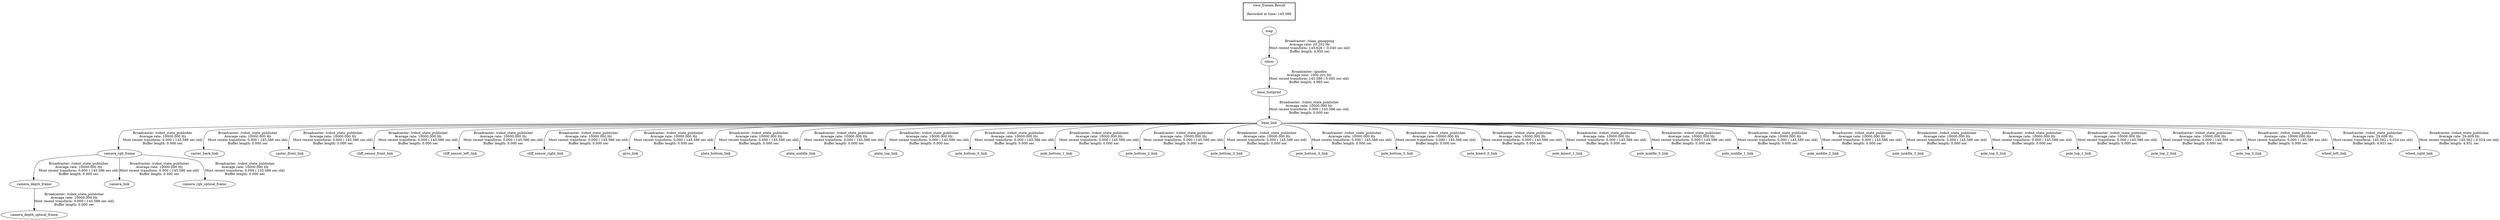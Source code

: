digraph G {
"base_footprint" -> "base_link"[label="Broadcaster: /robot_state_publisher\nAverage rate: 10000.000 Hz\nMost recent transform: 0.000 ( 145.586 sec old)\nBuffer length: 0.000 sec\n"];
"odom" -> "base_footprint"[label="Broadcaster: /gazebo\nAverage rate: 1000.201 Hz\nMost recent transform: 145.586 ( 0.000 sec old)\nBuffer length: 4.985 sec\n"];
"camera_rgb_frame" -> "camera_depth_frame"[label="Broadcaster: /robot_state_publisher\nAverage rate: 10000.000 Hz\nMost recent transform: 0.000 ( 145.586 sec old)\nBuffer length: 0.000 sec\n"];
"base_link" -> "camera_rgb_frame"[label="Broadcaster: /robot_state_publisher\nAverage rate: 10000.000 Hz\nMost recent transform: 0.000 ( 145.586 sec old)\nBuffer length: 0.000 sec\n"];
"camera_depth_frame" -> "camera_depth_optical_frame"[label="Broadcaster: /robot_state_publisher\nAverage rate: 10000.000 Hz\nMost recent transform: 0.000 ( 145.586 sec old)\nBuffer length: 0.000 sec\n"];
"camera_rgb_frame" -> "camera_link"[label="Broadcaster: /robot_state_publisher\nAverage rate: 10000.000 Hz\nMost recent transform: 0.000 ( 145.586 sec old)\nBuffer length: 0.000 sec\n"];
"camera_rgb_frame" -> "camera_rgb_optical_frame"[label="Broadcaster: /robot_state_publisher\nAverage rate: 10000.000 Hz\nMost recent transform: 0.000 ( 145.586 sec old)\nBuffer length: 0.000 sec\n"];
"base_link" -> "caster_back_link"[label="Broadcaster: /robot_state_publisher\nAverage rate: 10000.000 Hz\nMost recent transform: 0.000 ( 145.586 sec old)\nBuffer length: 0.000 sec\n"];
"base_link" -> "caster_front_link"[label="Broadcaster: /robot_state_publisher\nAverage rate: 10000.000 Hz\nMost recent transform: 0.000 ( 145.586 sec old)\nBuffer length: 0.000 sec\n"];
"base_link" -> "cliff_sensor_front_link"[label="Broadcaster: /robot_state_publisher\nAverage rate: 10000.000 Hz\nMost recent transform: 0.000 ( 145.586 sec old)\nBuffer length: 0.000 sec\n"];
"base_link" -> "cliff_sensor_left_link"[label="Broadcaster: /robot_state_publisher\nAverage rate: 10000.000 Hz\nMost recent transform: 0.000 ( 145.586 sec old)\nBuffer length: 0.000 sec\n"];
"base_link" -> "cliff_sensor_right_link"[label="Broadcaster: /robot_state_publisher\nAverage rate: 10000.000 Hz\nMost recent transform: 0.000 ( 145.586 sec old)\nBuffer length: 0.000 sec\n"];
"base_link" -> "gyro_link"[label="Broadcaster: /robot_state_publisher\nAverage rate: 10000.000 Hz\nMost recent transform: 0.000 ( 145.586 sec old)\nBuffer length: 0.000 sec\n"];
"base_link" -> "plate_bottom_link"[label="Broadcaster: /robot_state_publisher\nAverage rate: 10000.000 Hz\nMost recent transform: 0.000 ( 145.586 sec old)\nBuffer length: 0.000 sec\n"];
"base_link" -> "plate_middle_link"[label="Broadcaster: /robot_state_publisher\nAverage rate: 10000.000 Hz\nMost recent transform: 0.000 ( 145.586 sec old)\nBuffer length: 0.000 sec\n"];
"base_link" -> "plate_top_link"[label="Broadcaster: /robot_state_publisher\nAverage rate: 10000.000 Hz\nMost recent transform: 0.000 ( 145.586 sec old)\nBuffer length: 0.000 sec\n"];
"base_link" -> "pole_bottom_0_link"[label="Broadcaster: /robot_state_publisher\nAverage rate: 10000.000 Hz\nMost recent transform: 0.000 ( 145.586 sec old)\nBuffer length: 0.000 sec\n"];
"base_link" -> "pole_bottom_1_link"[label="Broadcaster: /robot_state_publisher\nAverage rate: 10000.000 Hz\nMost recent transform: 0.000 ( 145.586 sec old)\nBuffer length: 0.000 sec\n"];
"base_link" -> "pole_bottom_2_link"[label="Broadcaster: /robot_state_publisher\nAverage rate: 10000.000 Hz\nMost recent transform: 0.000 ( 145.586 sec old)\nBuffer length: 0.000 sec\n"];
"base_link" -> "pole_bottom_3_link"[label="Broadcaster: /robot_state_publisher\nAverage rate: 10000.000 Hz\nMost recent transform: 0.000 ( 145.586 sec old)\nBuffer length: 0.000 sec\n"];
"base_link" -> "pole_bottom_4_link"[label="Broadcaster: /robot_state_publisher\nAverage rate: 10000.000 Hz\nMost recent transform: 0.000 ( 145.586 sec old)\nBuffer length: 0.000 sec\n"];
"base_link" -> "pole_bottom_5_link"[label="Broadcaster: /robot_state_publisher\nAverage rate: 10000.000 Hz\nMost recent transform: 0.000 ( 145.586 sec old)\nBuffer length: 0.000 sec\n"];
"base_link" -> "pole_kinect_0_link"[label="Broadcaster: /robot_state_publisher\nAverage rate: 10000.000 Hz\nMost recent transform: 0.000 ( 145.586 sec old)\nBuffer length: 0.000 sec\n"];
"base_link" -> "pole_kinect_1_link"[label="Broadcaster: /robot_state_publisher\nAverage rate: 10000.000 Hz\nMost recent transform: 0.000 ( 145.586 sec old)\nBuffer length: 0.000 sec\n"];
"base_link" -> "pole_middle_0_link"[label="Broadcaster: /robot_state_publisher\nAverage rate: 10000.000 Hz\nMost recent transform: 0.000 ( 145.586 sec old)\nBuffer length: 0.000 sec\n"];
"base_link" -> "pole_middle_1_link"[label="Broadcaster: /robot_state_publisher\nAverage rate: 10000.000 Hz\nMost recent transform: 0.000 ( 145.586 sec old)\nBuffer length: 0.000 sec\n"];
"base_link" -> "pole_middle_2_link"[label="Broadcaster: /robot_state_publisher\nAverage rate: 10000.000 Hz\nMost recent transform: 0.000 ( 145.586 sec old)\nBuffer length: 0.000 sec\n"];
"base_link" -> "pole_middle_3_link"[label="Broadcaster: /robot_state_publisher\nAverage rate: 10000.000 Hz\nMost recent transform: 0.000 ( 145.586 sec old)\nBuffer length: 0.000 sec\n"];
"base_link" -> "pole_top_0_link"[label="Broadcaster: /robot_state_publisher\nAverage rate: 10000.000 Hz\nMost recent transform: 0.000 ( 145.586 sec old)\nBuffer length: 0.000 sec\n"];
"base_link" -> "pole_top_1_link"[label="Broadcaster: /robot_state_publisher\nAverage rate: 10000.000 Hz\nMost recent transform: 0.000 ( 145.586 sec old)\nBuffer length: 0.000 sec\n"];
"base_link" -> "pole_top_2_link"[label="Broadcaster: /robot_state_publisher\nAverage rate: 10000.000 Hz\nMost recent transform: 0.000 ( 145.586 sec old)\nBuffer length: 0.000 sec\n"];
"base_link" -> "pole_top_3_link"[label="Broadcaster: /robot_state_publisher\nAverage rate: 10000.000 Hz\nMost recent transform: 0.000 ( 145.586 sec old)\nBuffer length: 0.000 sec\n"];
"map" -> "odom"[label="Broadcaster: /slam_gmapping\nAverage rate: 20.202 Hz\nMost recent transform: 145.626 ( -0.040 sec old)\nBuffer length: 4.950 sec\n"];
"base_link" -> "wheel_left_link"[label="Broadcaster: /robot_state_publisher\nAverage rate: 29.609 Hz\nMost recent transform: 145.562 ( 0.024 sec old)\nBuffer length: 4.931 sec\n"];
"base_link" -> "wheel_right_link"[label="Broadcaster: /robot_state_publisher\nAverage rate: 29.609 Hz\nMost recent transform: 145.562 ( 0.024 sec old)\nBuffer length: 4.931 sec\n"];
edge [style=invis];
 subgraph cluster_legend { style=bold; color=black; label ="view_frames Result";
"Recorded at time: 145.586"[ shape=plaintext ] ;
 }->"map";
}